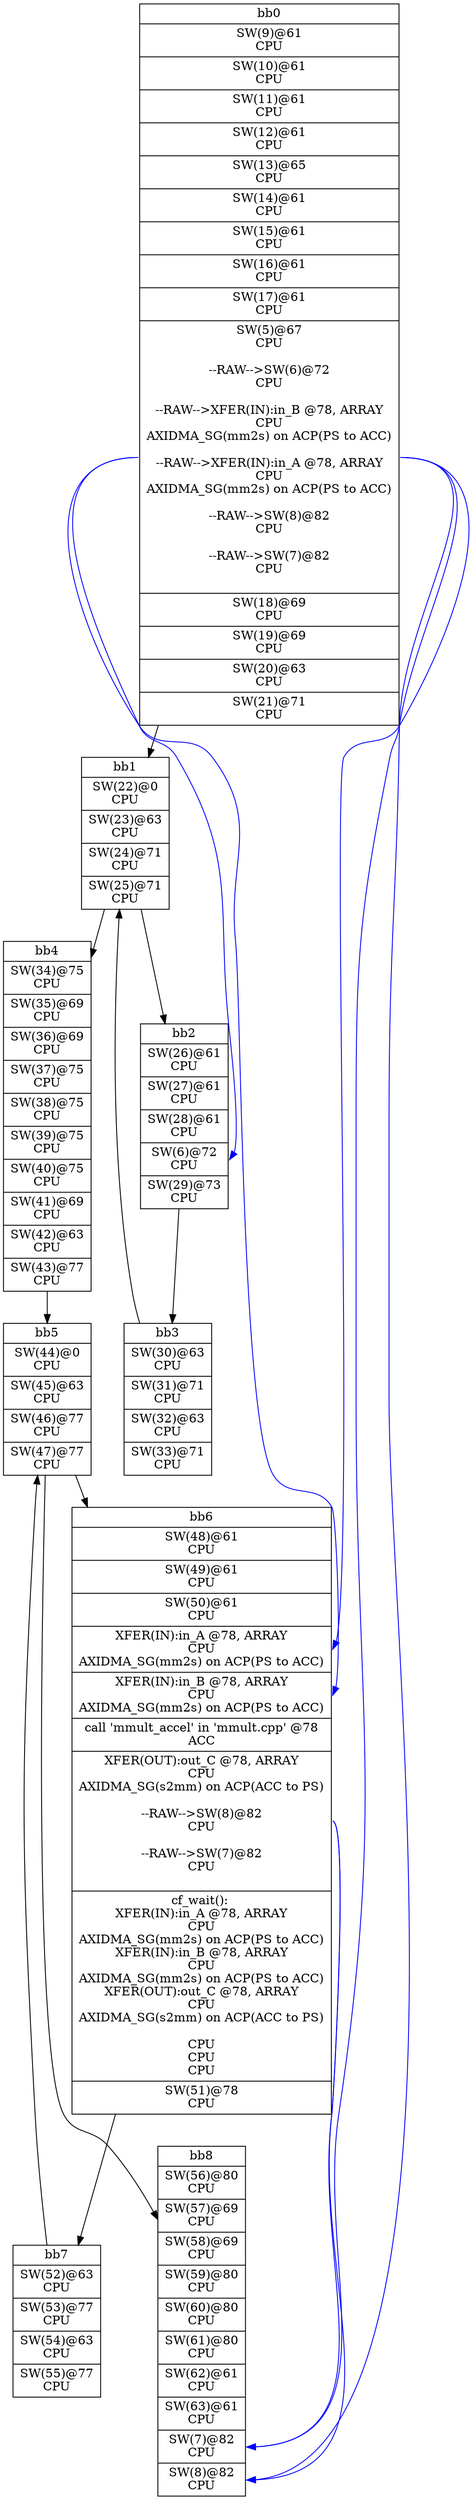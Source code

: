 digraph CDFG {
node [shape=record];
bb0 [shape=record, label = "{bb0|<x0x36bfac0>SW(9)@61\nCPU\n|<x0x36c0890>SW(10)@61\nCPU\n|<x0x36c0ac0>SW(11)@61\nCPU\n|<x0x36c0cc0>SW(12)@61\nCPU\n|<x0x36c0ee0>SW(13)@65\nCPU\n|<x0x36c7840>SW(14)@61\nCPU\n|<x0x36c7a50>SW(15)@61\nCPU\n|<x0x36c7c60>SW(16)@61\nCPU\n|<x0x36c7e70>SW(17)@61\nCPU\n|<x0x36c3b00>SW(5)@67\nCPU\n\n--RAW--\>SW(6)@72\nCPU\n\n--RAW--\>XFER(IN):in_B @78, ARRAY\nCPU\nAXIDMA_SG(mm2s) on ACP(PS to ACC)\n\n--RAW--\>XFER(IN):in_A @78, ARRAY\nCPU\nAXIDMA_SG(mm2s) on ACP(PS to ACC)\n\n--RAW--\>SW(8)@82\nCPU\n\n--RAW--\>SW(7)@82\nCPU\n\n|<x0x36c80a0>SW(18)@69\nCPU\n|<x0x36c8290>SW(19)@69\nCPU\n|<x0x36c84a0>SW(20)@63\nCPU\n|<x0x36c86b0>SW(21)@71\nCPU\n}"];
bb1 [shape=record, label = "{bb1|<x0x36c89f0>SW(22)@0\nCPU\n|<x0x36c8ba0>SW(23)@63\nCPU\n|<x0x36c8db0>SW(24)@71\nCPU\n|<x0x36c8fa0>SW(25)@71\nCPU\n}"];
bb2 [shape=record, label = "{bb2|<x0x36c8910>SW(26)@61\nCPU\n|<x0x36c9530>SW(27)@61\nCPU\n|<x0x36c9740>SW(28)@61\nCPU\n|<x0x36c6a00>SW(6)@72\nCPU\n|<x0x36c9970>SW(29)@73\nCPU\n}"];
bb3 [shape=record, label = "{bb3|<x0x36c9c50>SW(30)@63\nCPU\n|<x0x36c9ea0>SW(31)@71\nCPU\n|<x0x36ca090>SW(32)@63\nCPU\n|<x0x36ca2a0>SW(33)@71\nCPU\n}"];
bb4 [shape=record, label = "{bb4|<x0x36ca650>SW(34)@75\nCPU\n|<x0x36ca860>SW(35)@69\nCPU\n|<x0x36caa70>SW(36)@69\nCPU\n|<x0x36cac80>SW(37)@75\nCPU\n|<x0x36cae60>SW(38)@75\nCPU\n|<x0x36cb050>SW(39)@75\nCPU\n|<x0x36cb2a0>SW(40)@75\nCPU\n|<x0x36cb490>SW(41)@69\nCPU\n|<x0x36cb6a0>SW(42)@63\nCPU\n|<x0x36cb8b0>SW(43)@77\nCPU\n}"];
bb5 [shape=record, label = "{bb5|<x0x36cbb90>SW(44)@0\nCPU\n|<x0x36cbd80>SW(45)@63\nCPU\n|<x0x36cbf90>SW(46)@77\nCPU\n|<x0x36cc1a0>SW(47)@77\nCPU\n}"];
bb6 [shape=record, label = "{bb6|<x0x36cc490>SW(48)@61\nCPU\n|<x0x36cc6e0>SW(49)@61\nCPU\n|<x0x36cc8f0>SW(50)@61\nCPU\n|<x0x36cef60>XFER(IN):in_A @78, ARRAY\nCPU\nAXIDMA_SG(mm2s) on ACP(PS to ACC)\n|<x0x36cf020>XFER(IN):in_B @78, ARRAY\nCPU\nAXIDMA_SG(mm2s) on ACP(PS to ACC)\n|<x0x36babb0>call 'mmult_accel' in 'mmult.cpp' @78\nACC\n|<x0x36cf100>XFER(OUT):out_C @78, ARRAY\nCPU\nAXIDMA_SG(s2mm) on ACP(ACC to PS)\n\n--RAW--\>SW(8)@82\nCPU\n\n--RAW--\>SW(7)@82\nCPU\n\n|<x0x36c5510>cf_wait(): \nXFER(IN):in_A @78, ARRAY\nCPU\nAXIDMA_SG(mm2s) on ACP(PS to ACC)\nXFER(IN):in_B @78, ARRAY\nCPU\nAXIDMA_SG(mm2s) on ACP(PS to ACC)\nXFER(OUT):out_C @78, ARRAY\nCPU\nAXIDMA_SG(s2mm) on ACP(ACC to PS)\n\nCPU\nCPU\nCPU\n|<x0x36ccb20>SW(51)@78\nCPU\n}"];
bb7 [shape=record, label = "{bb7|<x0x36cce00>SW(52)@63\nCPU\n|<x0x36cd050>SW(53)@77\nCPU\n|<x0x36cd240>SW(54)@63\nCPU\n|<x0x36cd450>SW(55)@77\nCPU\n}"];
bb8 [shape=record, label = "{bb8|<x0x36ca580>SW(56)@80\nCPU\n|<x0x36cdad0>SW(57)@69\nCPU\n|<x0x36cdcf0>SW(58)@69\nCPU\n|<x0x36cdf00>SW(59)@80\nCPU\n|<x0x36ce0f0>SW(60)@80\nCPU\n|<x0x36ce2e0>SW(61)@80\nCPU\n|<x0x36ce530>SW(62)@61\nCPU\n|<x0x36ce740>SW(63)@61\nCPU\n|<x0x36beef0>SW(7)@82\nCPU\n|<x0x36c1320>SW(8)@82\nCPU\n}"];
bb0 -> bb1
bb1 -> bb2
bb1 -> bb4
bb2 -> bb3
bb3 -> bb1
bb4 -> bb5
bb5 -> bb6
bb5 -> bb8
bb6 -> bb7
bb7 -> bb5
bb0:x0x36c3b00 -> bb2:x0x36c6a00[color=blue]
bb0:x0x36c3b00 -> bb6:x0x36cf020[color=blue]
bb0:x0x36c3b00 -> bb6:x0x36cef60[color=blue]
bb0:x0x36c3b00 -> bb8:x0x36c1320[color=blue]
bb0:x0x36c3b00 -> bb8:x0x36beef0[color=blue]
bb6:x0x36cf100 -> bb8:x0x36c1320[color=blue]
bb6:x0x36cf100 -> bb8:x0x36beef0[color=blue]
}
